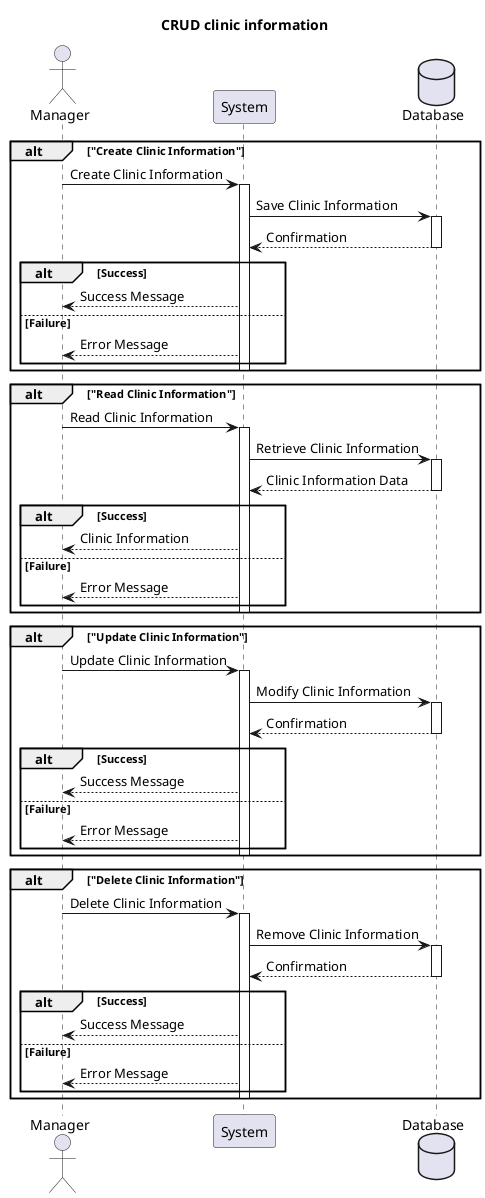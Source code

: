 @startuml
title CRUD clinic information

actor Manager
participant System
Database Database

alt "Create Clinic Information"
  Manager -> System: Create Clinic Information
  activate System
  System -> Database: Save Clinic Information
  activate Database
  Database --> System: Confirmation
  deactivate Database
  alt Success
    System --> Manager: Success Message
  else Failure
    System --> Manager: Error Message
  end
  deactivate System
end

alt "Read Clinic Information"
  Manager -> System: Read Clinic Information
  activate System
  System -> Database: Retrieve Clinic Information
  activate Database
  Database --> System: Clinic Information Data
  deactivate Database
  alt Success
    System --> Manager: Clinic Information
  else Failure
    System --> Manager: Error Message
  end
  deactivate System
end

alt "Update Clinic Information"
  Manager -> System: Update Clinic Information
  activate System
  System -> Database: Modify Clinic Information
  activate Database
  Database --> System: Confirmation
  deactivate Database
  alt Success
    System --> Manager: Success Message
  else Failure
    System --> Manager: Error Message
  end
  deactivate System
end

alt "Delete Clinic Information"
  Manager -> System: Delete Clinic Information
  activate System
  System -> Database: Remove Clinic Information
  activate Database
  Database --> System: Confirmation
  deactivate Database
  alt Success
    System --> Manager: Success Message
  else Failure
    System --> Manager: Error Message
  end
  deactivate System
end

@enduml
